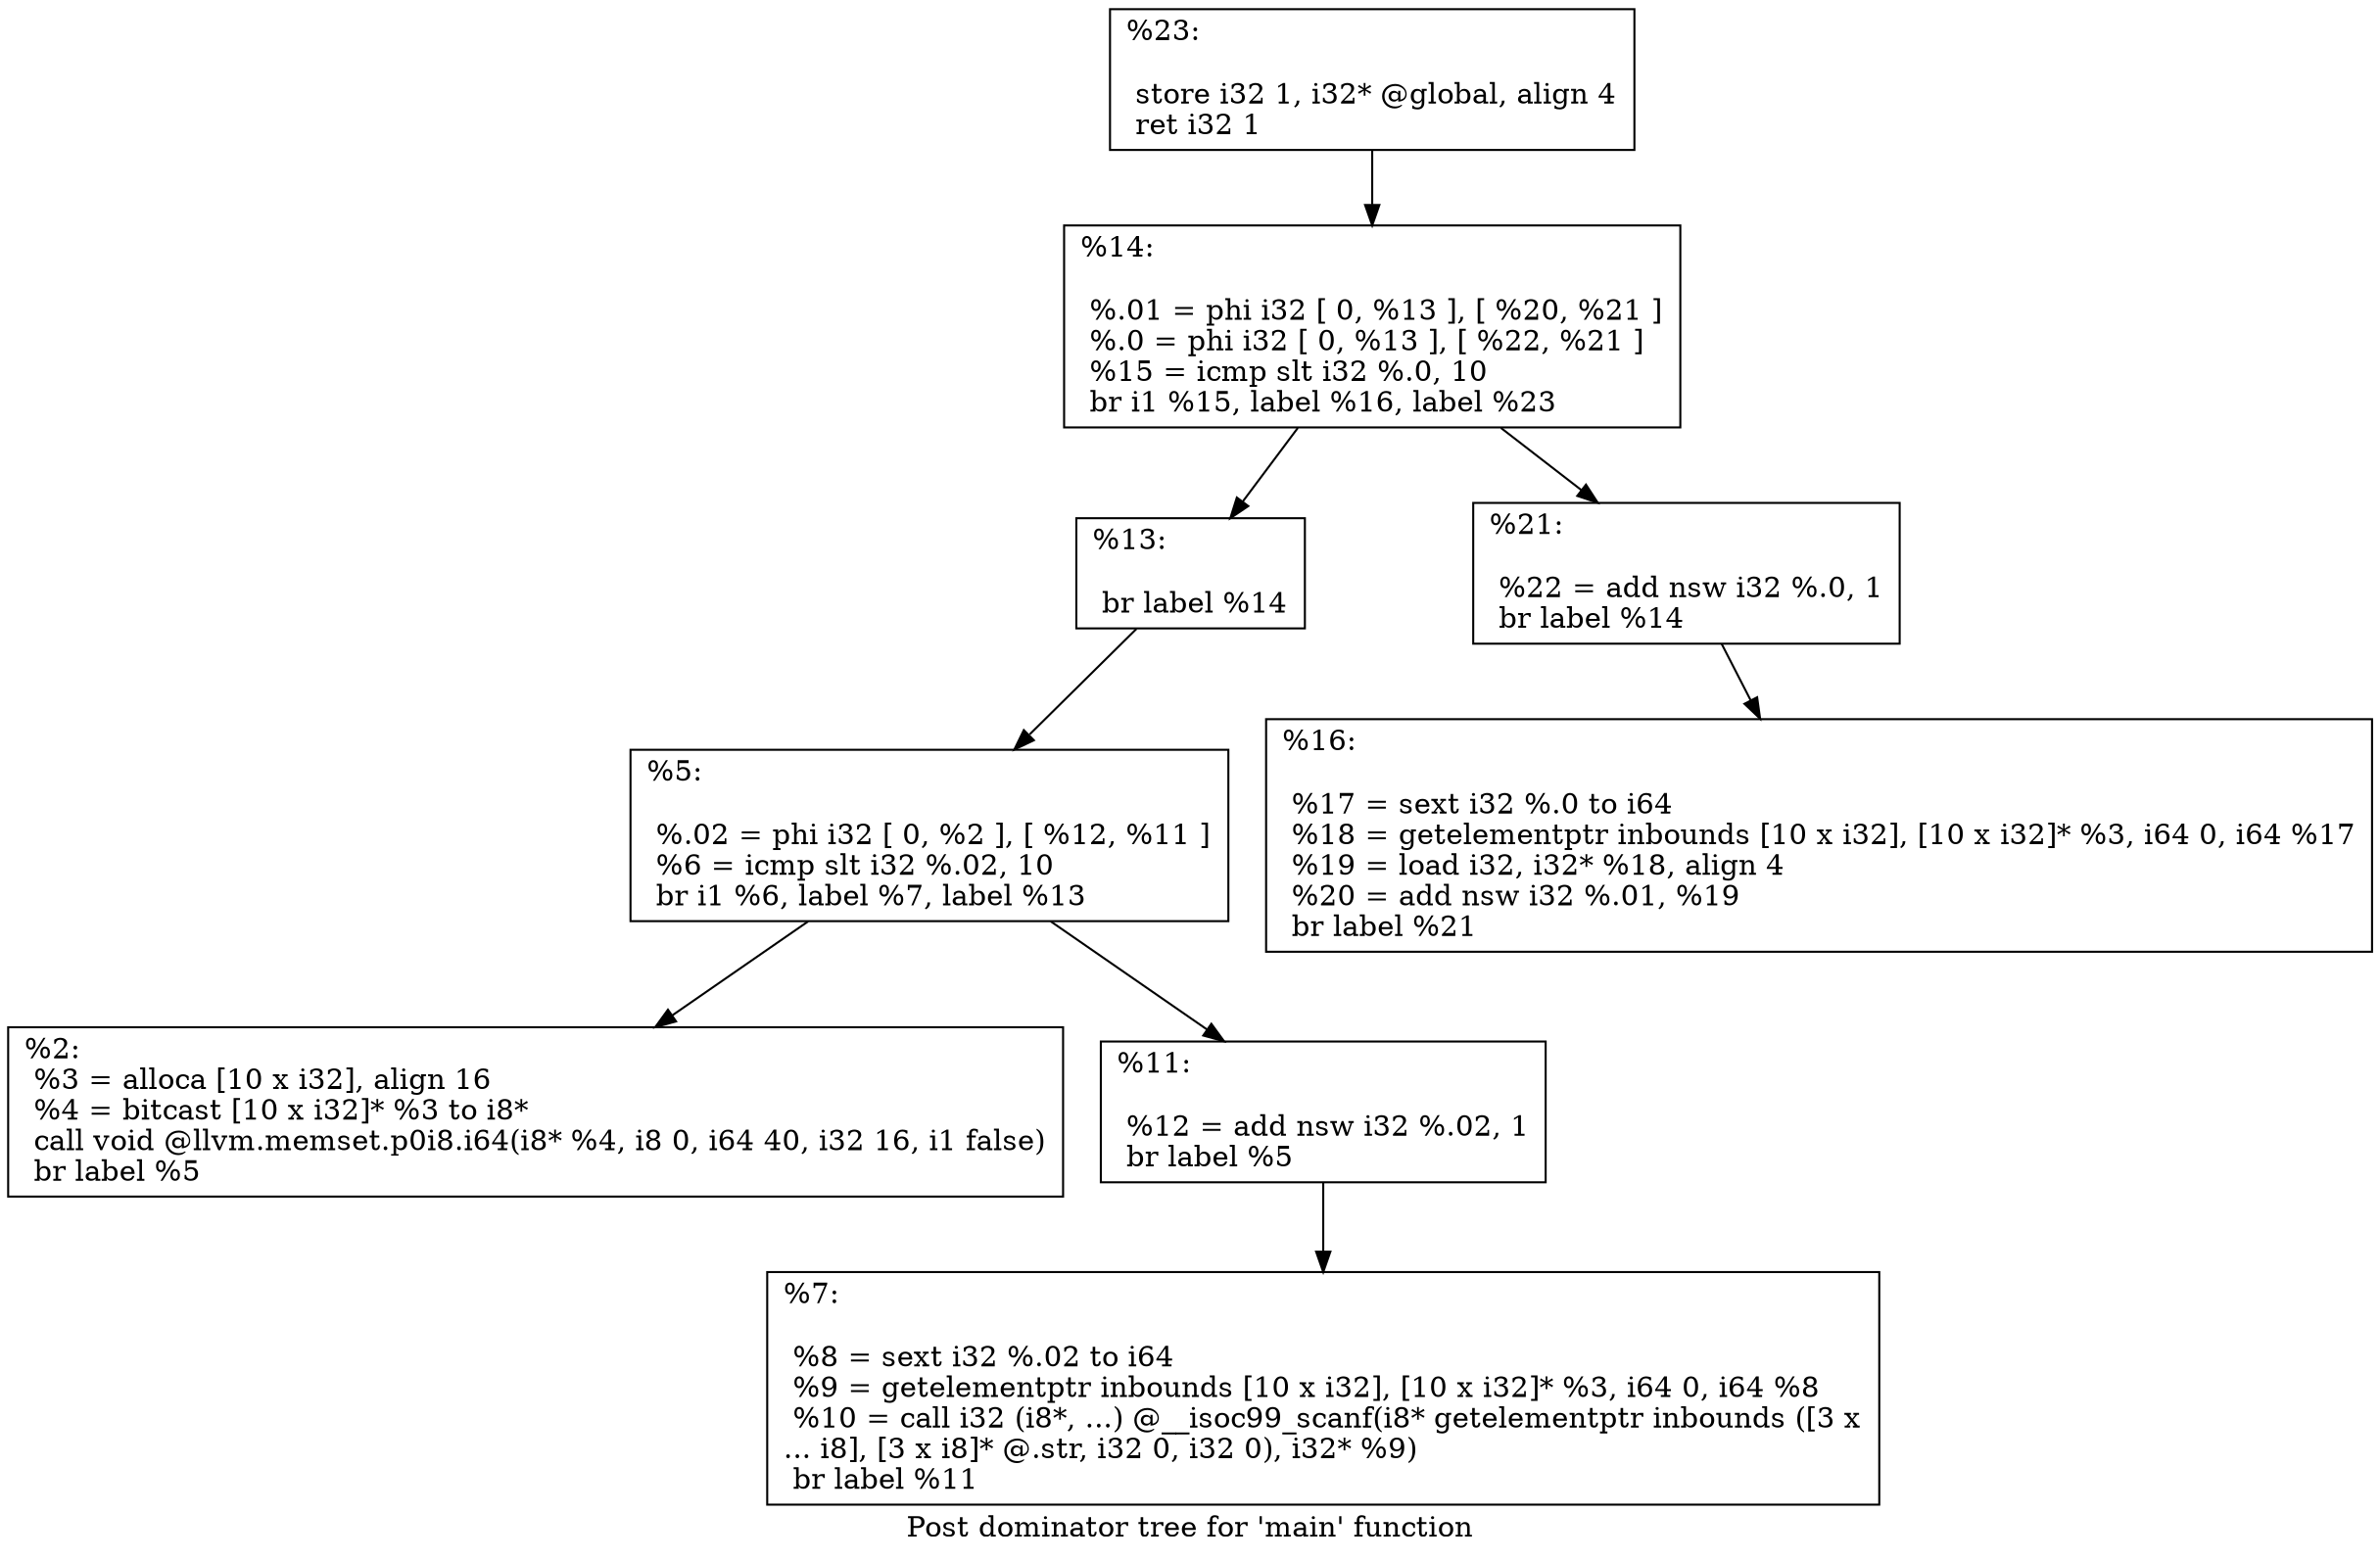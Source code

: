 digraph "Post dominator tree for 'main' function" {
	label="Post dominator tree for 'main' function";

	Node0x7fffe3c6fb10 [shape=record,label="{%23:\l\l  store i32 1, i32* @global, align 4\l  ret i32 1\l}"];
	Node0x7fffe3c6fb10 -> Node0x7fffe3c6fad0;
	Node0x7fffe3c6fad0 [shape=record,label="{%14:\l\l  %.01 = phi i32 [ 0, %13 ], [ %20, %21 ]\l  %.0 = phi i32 [ 0, %13 ], [ %22, %21 ]\l  %15 = icmp slt i32 %.0, 10\l  br i1 %15, label %16, label %23\l}"];
	Node0x7fffe3c6fad0 -> Node0x7fffe3c6fa50;
	Node0x7fffe3c6fad0 -> Node0x7fffe3c6fa90;
	Node0x7fffe3c6fa50 [shape=record,label="{%13:\l\l  br label %14\l}"];
	Node0x7fffe3c6fa50 -> Node0x7fffe3c73d70;
	Node0x7fffe3c73d70 [shape=record,label="{%5:\l\l  %.02 = phi i32 [ 0, %2 ], [ %12, %11 ]\l  %6 = icmp slt i32 %.02, 10\l  br i1 %6, label %7, label %13\l}"];
	Node0x7fffe3c73d70 -> Node0x7fffe3c6fa10;
	Node0x7fffe3c73d70 -> Node0x7fffe3c723d0;
	Node0x7fffe3c6fa10 [shape=record,label="{%2:\l  %3 = alloca [10 x i32], align 16\l  %4 = bitcast [10 x i32]* %3 to i8*\l  call void @llvm.memset.p0i8.i64(i8* %4, i8 0, i64 40, i32 16, i1 false)\l  br label %5\l}"];
	Node0x7fffe3c723d0 [shape=record,label="{%11:\l\l  %12 = add nsw i32 %.02, 1\l  br label %5\l}"];
	Node0x7fffe3c723d0 -> Node0x7fffe3c739e0;
	Node0x7fffe3c739e0 [shape=record,label="{%7:\l\l  %8 = sext i32 %.02 to i64\l  %9 = getelementptr inbounds [10 x i32], [10 x i32]* %3, i64 0, i64 %8\l  %10 = call i32 (i8*, ...) @__isoc99_scanf(i8* getelementptr inbounds ([3 x\l... i8], [3 x i8]* @.str, i32 0, i32 0), i32* %9)\l  br label %11\l}"];
	Node0x7fffe3c6fa90 [shape=record,label="{%21:\l\l  %22 = add nsw i32 %.0, 1\l  br label %14\l}"];
	Node0x7fffe3c6fa90 -> Node0x7fffe3c6fb50;
	Node0x7fffe3c6fb50 [shape=record,label="{%16:\l\l  %17 = sext i32 %.0 to i64\l  %18 = getelementptr inbounds [10 x i32], [10 x i32]* %3, i64 0, i64 %17\l  %19 = load i32, i32* %18, align 4\l  %20 = add nsw i32 %.01, %19\l  br label %21\l}"];
}
